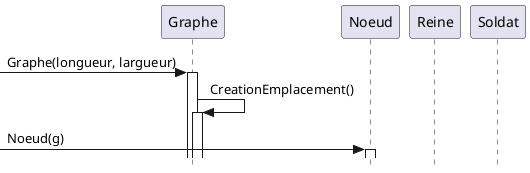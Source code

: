 @startuml
'https://plantuml.com/sequence-diagram

skinparam style strictuml
skinparam responseMessageBelowArrow true
hide footbox
'autonumber

participant "Graphe" as graphe
participant "Noeud" as noeud
participant "Reine" as reine
participant "Soldat" as soldat

-> graphe++:Graphe(longueur, largueur)
graphe -> graphe++ : CreationEmplacement()

-> noeud++:Noeud(g)



@enduml